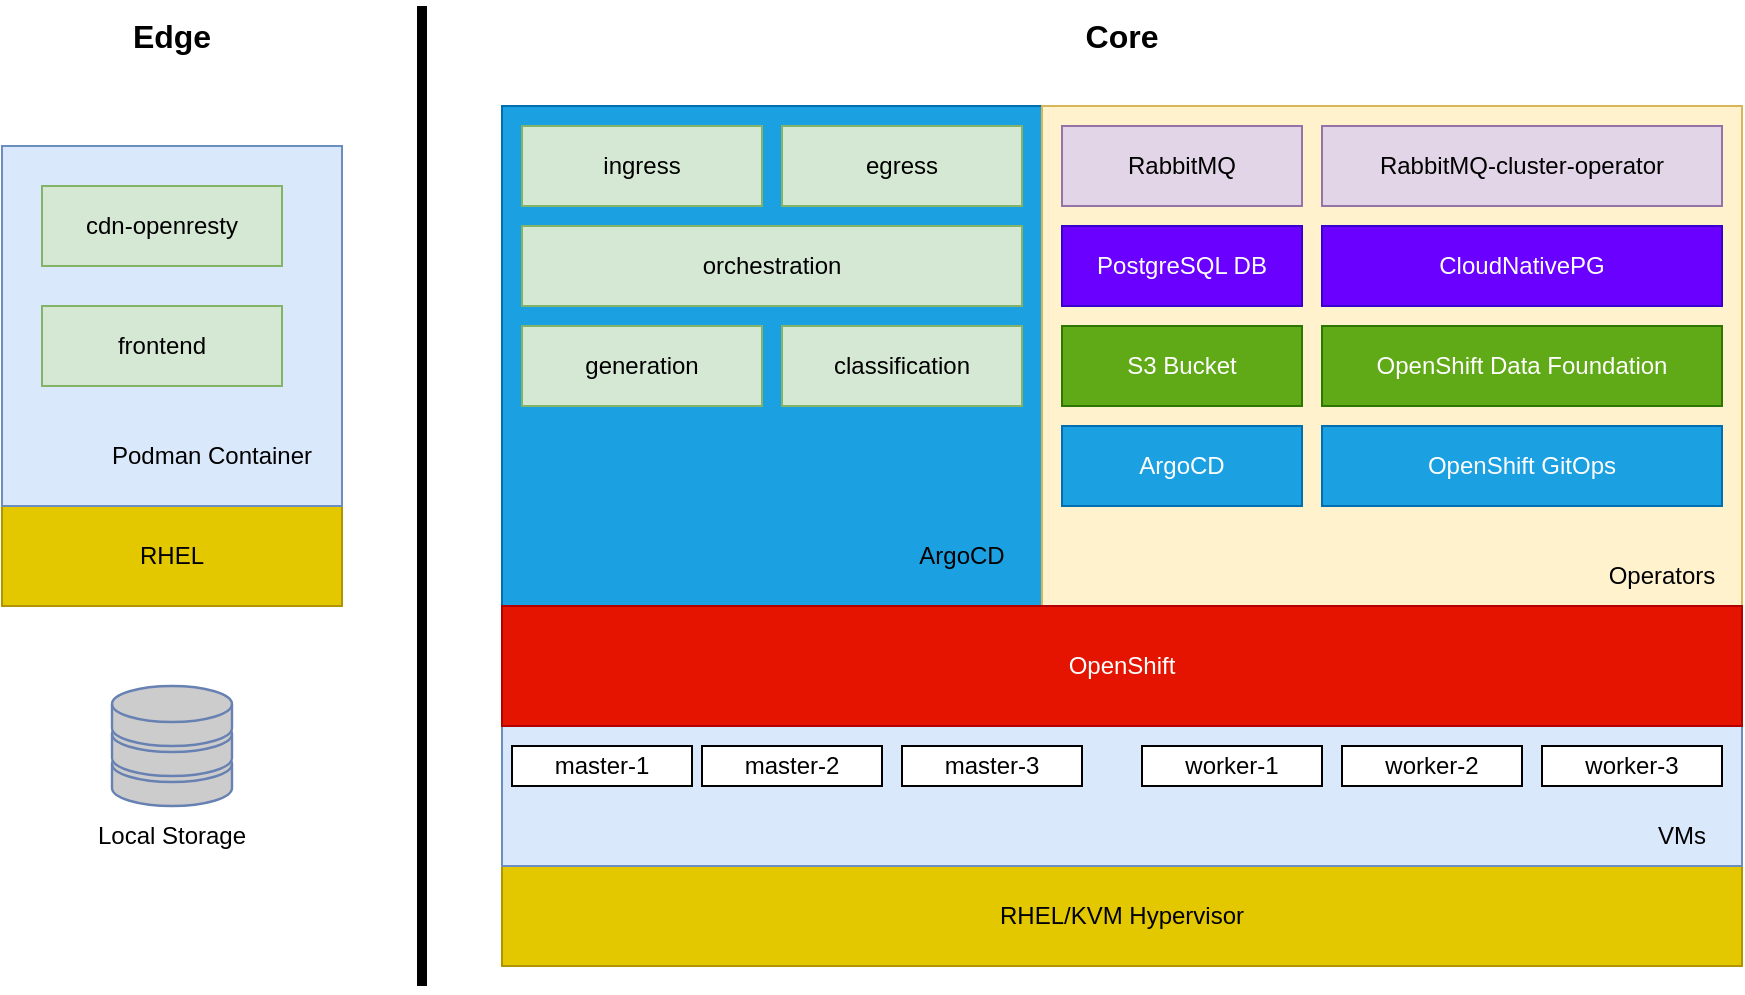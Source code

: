 <mxfile version="24.1.0" type="device">
  <diagram name="Page-1" id="C0ntSV7dSIQlrxOuzCNE">
    <mxGraphModel dx="2022" dy="683" grid="1" gridSize="10" guides="1" tooltips="1" connect="1" arrows="1" fold="1" page="1" pageScale="1" pageWidth="827" pageHeight="1169" math="0" shadow="0">
      <root>
        <mxCell id="0" />
        <mxCell id="1" parent="0" />
        <mxCell id="svknlvKKO0f7Pu-raAb0-1" value="RHEL/KVM Hypervisor" style="rounded=0;whiteSpace=wrap;html=1;fillColor=#e3c800;fontColor=#000000;strokeColor=#B09500;" parent="1" vertex="1">
          <mxGeometry x="40" y="550" width="620" height="50" as="geometry" />
        </mxCell>
        <mxCell id="svknlvKKO0f7Pu-raAb0-2" value="" style="rounded=0;whiteSpace=wrap;html=1;fillColor=#dae8fc;strokeColor=#6c8ebf;" parent="1" vertex="1">
          <mxGeometry x="40" y="480" width="620" height="70" as="geometry" />
        </mxCell>
        <mxCell id="svknlvKKO0f7Pu-raAb0-3" value="" style="rounded=0;whiteSpace=wrap;html=1;fillColor=#1ba1e2;fontColor=#ffffff;strokeColor=#006EAF;" parent="1" vertex="1">
          <mxGeometry x="40" y="170" width="270" height="250" as="geometry" />
        </mxCell>
        <mxCell id="svknlvKKO0f7Pu-raAb0-4" value="" style="rounded=0;whiteSpace=wrap;html=1;fillColor=#fff2cc;strokeColor=#d6b656;" parent="1" vertex="1">
          <mxGeometry x="310" y="170" width="350" height="250" as="geometry" />
        </mxCell>
        <mxCell id="svknlvKKO0f7Pu-raAb0-5" value="PostgreSQL DB" style="rounded=0;whiteSpace=wrap;html=1;fillColor=#6a00ff;fontColor=#ffffff;strokeColor=#3700CC;" parent="1" vertex="1">
          <mxGeometry x="320" y="230" width="120" height="40" as="geometry" />
        </mxCell>
        <mxCell id="svknlvKKO0f7Pu-raAb0-6" value="RabbitMQ" style="rounded=0;whiteSpace=wrap;html=1;fillColor=#e1d5e7;strokeColor=#9673a6;" parent="1" vertex="1">
          <mxGeometry x="320" y="180" width="120" height="40" as="geometry" />
        </mxCell>
        <mxCell id="svknlvKKO0f7Pu-raAb0-7" value="CloudNativePG" style="rounded=0;whiteSpace=wrap;html=1;fillColor=#6a00ff;fontColor=#ffffff;strokeColor=#3700CC;" parent="1" vertex="1">
          <mxGeometry x="450" y="230" width="200" height="40" as="geometry" />
        </mxCell>
        <mxCell id="svknlvKKO0f7Pu-raAb0-8" value="RabbitMQ-cluster-operator" style="rounded=0;whiteSpace=wrap;html=1;fillColor=#e1d5e7;strokeColor=#9673a6;" parent="1" vertex="1">
          <mxGeometry x="450" y="180" width="200" height="40" as="geometry" />
        </mxCell>
        <mxCell id="svknlvKKO0f7Pu-raAb0-9" value="OpenShift Data Foundation" style="rounded=0;whiteSpace=wrap;html=1;fillColor=#60a917;fontColor=#ffffff;strokeColor=#2D7600;" parent="1" vertex="1">
          <mxGeometry x="450" y="280" width="200" height="40" as="geometry" />
        </mxCell>
        <mxCell id="svknlvKKO0f7Pu-raAb0-10" value="S3 Bucket" style="rounded=0;whiteSpace=wrap;html=1;fillColor=#60a917;fontColor=#ffffff;strokeColor=#2D7600;" parent="1" vertex="1">
          <mxGeometry x="320" y="280" width="120" height="40" as="geometry" />
        </mxCell>
        <mxCell id="svknlvKKO0f7Pu-raAb0-11" value="Operators" style="text;html=1;align=center;verticalAlign=middle;whiteSpace=wrap;rounded=0;" parent="1" vertex="1">
          <mxGeometry x="590" y="390" width="60" height="30" as="geometry" />
        </mxCell>
        <mxCell id="svknlvKKO0f7Pu-raAb0-12" value="OpenShift" style="rounded=0;whiteSpace=wrap;html=1;fillColor=#e51400;fontColor=#ffffff;strokeColor=#B20000;" parent="1" vertex="1">
          <mxGeometry x="40" y="420" width="620" height="60" as="geometry" />
        </mxCell>
        <mxCell id="svknlvKKO0f7Pu-raAb0-13" value="master-1" style="rounded=0;whiteSpace=wrap;html=1;" parent="1" vertex="1">
          <mxGeometry x="45" y="490" width="90" height="20" as="geometry" />
        </mxCell>
        <mxCell id="svknlvKKO0f7Pu-raAb0-14" value="master-3" style="rounded=0;whiteSpace=wrap;html=1;" parent="1" vertex="1">
          <mxGeometry x="240" y="490" width="90" height="20" as="geometry" />
        </mxCell>
        <mxCell id="svknlvKKO0f7Pu-raAb0-15" value="master-2" style="rounded=0;whiteSpace=wrap;html=1;" parent="1" vertex="1">
          <mxGeometry x="140" y="490" width="90" height="20" as="geometry" />
        </mxCell>
        <mxCell id="svknlvKKO0f7Pu-raAb0-16" value="worker-1" style="rounded=0;whiteSpace=wrap;html=1;" parent="1" vertex="1">
          <mxGeometry x="360" y="490" width="90" height="20" as="geometry" />
        </mxCell>
        <mxCell id="svknlvKKO0f7Pu-raAb0-17" value="worker-3" style="rounded=0;whiteSpace=wrap;html=1;" parent="1" vertex="1">
          <mxGeometry x="560" y="490" width="90" height="20" as="geometry" />
        </mxCell>
        <mxCell id="svknlvKKO0f7Pu-raAb0-18" value="worker-2" style="rounded=0;whiteSpace=wrap;html=1;" parent="1" vertex="1">
          <mxGeometry x="460" y="490" width="90" height="20" as="geometry" />
        </mxCell>
        <mxCell id="svknlvKKO0f7Pu-raAb0-19" value="ingress" style="rounded=0;whiteSpace=wrap;html=1;fillColor=#d5e8d4;strokeColor=#82b366;" parent="1" vertex="1">
          <mxGeometry x="50" y="180" width="120" height="40" as="geometry" />
        </mxCell>
        <mxCell id="svknlvKKO0f7Pu-raAb0-20" value="orchestration" style="rounded=0;whiteSpace=wrap;html=1;fillColor=#d5e8d4;strokeColor=#82b366;" parent="1" vertex="1">
          <mxGeometry x="50" y="230" width="250" height="40" as="geometry" />
        </mxCell>
        <mxCell id="svknlvKKO0f7Pu-raAb0-21" value="generation" style="rounded=0;whiteSpace=wrap;html=1;fillColor=#d5e8d4;strokeColor=#82b366;" parent="1" vertex="1">
          <mxGeometry x="50" y="280" width="120" height="40" as="geometry" />
        </mxCell>
        <mxCell id="svknlvKKO0f7Pu-raAb0-22" value="egress" style="rounded=0;whiteSpace=wrap;html=1;fillColor=#d5e8d4;strokeColor=#82b366;" parent="1" vertex="1">
          <mxGeometry x="180" y="180" width="120" height="40" as="geometry" />
        </mxCell>
        <mxCell id="svknlvKKO0f7Pu-raAb0-23" value="classification" style="rounded=0;whiteSpace=wrap;html=1;fillColor=#d5e8d4;strokeColor=#82b366;" parent="1" vertex="1">
          <mxGeometry x="180" y="280" width="120" height="40" as="geometry" />
        </mxCell>
        <mxCell id="svknlvKKO0f7Pu-raAb0-24" value="ArgoCD" style="text;html=1;align=center;verticalAlign=middle;whiteSpace=wrap;rounded=0;" parent="1" vertex="1">
          <mxGeometry x="240" y="380" width="60" height="30" as="geometry" />
        </mxCell>
        <mxCell id="svknlvKKO0f7Pu-raAb0-25" value="OpenShift GitOps" style="rounded=0;whiteSpace=wrap;html=1;fillColor=#1ba1e2;fontColor=#ffffff;strokeColor=#006EAF;" parent="1" vertex="1">
          <mxGeometry x="450" y="330" width="200" height="40" as="geometry" />
        </mxCell>
        <mxCell id="svknlvKKO0f7Pu-raAb0-26" value="ArgoCD" style="rounded=0;whiteSpace=wrap;html=1;fillColor=#1ba1e2;fontColor=#ffffff;strokeColor=#006EAF;" parent="1" vertex="1">
          <mxGeometry x="320" y="330" width="120" height="40" as="geometry" />
        </mxCell>
        <mxCell id="svknlvKKO0f7Pu-raAb0-27" value="VMs" style="text;html=1;align=center;verticalAlign=middle;whiteSpace=wrap;rounded=0;" parent="1" vertex="1">
          <mxGeometry x="600" y="520" width="60" height="30" as="geometry" />
        </mxCell>
        <mxCell id="kW7MtYloaxkDUsCmPP51-3" value="" style="endArrow=none;html=1;rounded=0;strokeWidth=5;" edge="1" parent="1">
          <mxGeometry width="50" height="50" relative="1" as="geometry">
            <mxPoint y="120" as="sourcePoint" />
            <mxPoint y="610" as="targetPoint" />
          </mxGeometry>
        </mxCell>
        <mxCell id="kW7MtYloaxkDUsCmPP51-15" value="" style="group" vertex="1" connectable="0" parent="1">
          <mxGeometry x="-170" y="460" width="90" height="90" as="geometry" />
        </mxCell>
        <mxCell id="kW7MtYloaxkDUsCmPP51-9" value="" style="fontColor=#0066CC;verticalAlign=top;verticalLabelPosition=bottom;labelPosition=center;align=center;html=1;outlineConnect=0;fillColor=#CCCCCC;strokeColor=#6881B3;gradientColor=none;gradientDirection=north;strokeWidth=2;shape=mxgraph.networks.storage;" vertex="1" parent="kW7MtYloaxkDUsCmPP51-15">
          <mxGeometry x="15" width="60" height="60" as="geometry" />
        </mxCell>
        <mxCell id="kW7MtYloaxkDUsCmPP51-13" value="Local Storage" style="text;html=1;align=center;verticalAlign=middle;whiteSpace=wrap;rounded=0;" vertex="1" parent="kW7MtYloaxkDUsCmPP51-15">
          <mxGeometry y="60" width="90" height="30" as="geometry" />
        </mxCell>
        <mxCell id="kW7MtYloaxkDUsCmPP51-16" value="" style="group" vertex="1" connectable="0" parent="1">
          <mxGeometry x="-210" y="190" width="170" height="230" as="geometry" />
        </mxCell>
        <mxCell id="kW7MtYloaxkDUsCmPP51-4" value="RHEL" style="rounded=0;whiteSpace=wrap;html=1;fillColor=#e3c800;fontColor=#000000;strokeColor=#B09500;" vertex="1" parent="kW7MtYloaxkDUsCmPP51-16">
          <mxGeometry y="180" width="170" height="50" as="geometry" />
        </mxCell>
        <mxCell id="kW7MtYloaxkDUsCmPP51-5" value="" style="rounded=0;whiteSpace=wrap;html=1;fillColor=#dae8fc;strokeColor=#6c8ebf;" vertex="1" parent="kW7MtYloaxkDUsCmPP51-16">
          <mxGeometry width="170" height="180" as="geometry" />
        </mxCell>
        <mxCell id="kW7MtYloaxkDUsCmPP51-6" value="frontend" style="rounded=0;whiteSpace=wrap;html=1;fillColor=#d5e8d4;strokeColor=#82b366;" vertex="1" parent="kW7MtYloaxkDUsCmPP51-16">
          <mxGeometry x="20" y="80" width="120" height="40" as="geometry" />
        </mxCell>
        <mxCell id="kW7MtYloaxkDUsCmPP51-12" value="cdn-openresty" style="rounded=0;whiteSpace=wrap;html=1;fillColor=#d5e8d4;strokeColor=#82b366;" vertex="1" parent="kW7MtYloaxkDUsCmPP51-16">
          <mxGeometry x="20" y="20" width="120" height="40" as="geometry" />
        </mxCell>
        <mxCell id="kW7MtYloaxkDUsCmPP51-14" value="Podman Container" style="text;html=1;align=center;verticalAlign=middle;whiteSpace=wrap;rounded=0;" vertex="1" parent="kW7MtYloaxkDUsCmPP51-16">
          <mxGeometry x="50" y="140" width="110" height="30" as="geometry" />
        </mxCell>
        <mxCell id="kW7MtYloaxkDUsCmPP51-28" value="&lt;b&gt;&lt;font style=&quot;font-size: 16px;&quot;&gt;Edge&lt;/font&gt;&lt;/b&gt;" style="text;html=1;align=center;verticalAlign=middle;whiteSpace=wrap;rounded=0;" vertex="1" parent="1">
          <mxGeometry x="-155" y="120" width="60" height="30" as="geometry" />
        </mxCell>
        <mxCell id="kW7MtYloaxkDUsCmPP51-29" value="&lt;b&gt;&lt;font style=&quot;font-size: 16px;&quot;&gt;Core&lt;/font&gt;&lt;/b&gt;" style="text;html=1;align=center;verticalAlign=middle;whiteSpace=wrap;rounded=0;" vertex="1" parent="1">
          <mxGeometry x="320" y="120" width="60" height="30" as="geometry" />
        </mxCell>
      </root>
    </mxGraphModel>
  </diagram>
</mxfile>
